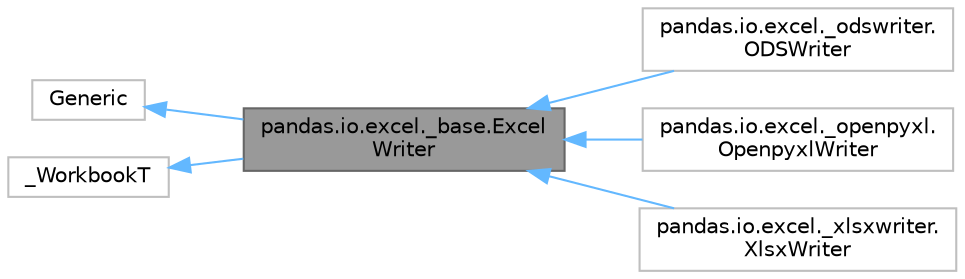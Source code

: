 digraph "pandas.io.excel._base.ExcelWriter"
{
 // LATEX_PDF_SIZE
  bgcolor="transparent";
  edge [fontname=Helvetica,fontsize=10,labelfontname=Helvetica,labelfontsize=10];
  node [fontname=Helvetica,fontsize=10,shape=box,height=0.2,width=0.4];
  rankdir="LR";
  Node1 [id="Node000001",label="pandas.io.excel._base.Excel\lWriter",height=0.2,width=0.4,color="gray40", fillcolor="grey60", style="filled", fontcolor="black",tooltip=" "];
  Node2 -> Node1 [id="edge1_Node000001_Node000002",dir="back",color="steelblue1",style="solid",tooltip=" "];
  Node2 [id="Node000002",label="Generic",height=0.2,width=0.4,color="grey75", fillcolor="white", style="filled",URL="$d7/d8b/classGeneric.html",tooltip=" "];
  Node3 -> Node1 [id="edge2_Node000001_Node000003",dir="back",color="steelblue1",style="solid",tooltip=" "];
  Node3 [id="Node000003",label="_WorkbookT",height=0.2,width=0.4,color="grey75", fillcolor="white", style="filled",tooltip=" "];
  Node1 -> Node4 [id="edge3_Node000001_Node000004",dir="back",color="steelblue1",style="solid",tooltip=" "];
  Node4 [id="Node000004",label="pandas.io.excel._odswriter.\lODSWriter",height=0.2,width=0.4,color="grey75", fillcolor="white", style="filled",URL="$d3/dcf/classpandas_1_1io_1_1excel_1_1__odswriter_1_1ODSWriter.html",tooltip=" "];
  Node1 -> Node5 [id="edge4_Node000001_Node000005",dir="back",color="steelblue1",style="solid",tooltip=" "];
  Node5 [id="Node000005",label="pandas.io.excel._openpyxl.\lOpenpyxlWriter",height=0.2,width=0.4,color="grey75", fillcolor="white", style="filled",URL="$de/d24/classpandas_1_1io_1_1excel_1_1__openpyxl_1_1OpenpyxlWriter.html",tooltip=" "];
  Node1 -> Node6 [id="edge5_Node000001_Node000006",dir="back",color="steelblue1",style="solid",tooltip=" "];
  Node6 [id="Node000006",label="pandas.io.excel._xlsxwriter.\lXlsxWriter",height=0.2,width=0.4,color="grey75", fillcolor="white", style="filled",URL="$d6/dc8/classpandas_1_1io_1_1excel_1_1__xlsxwriter_1_1XlsxWriter.html",tooltip=" "];
}

